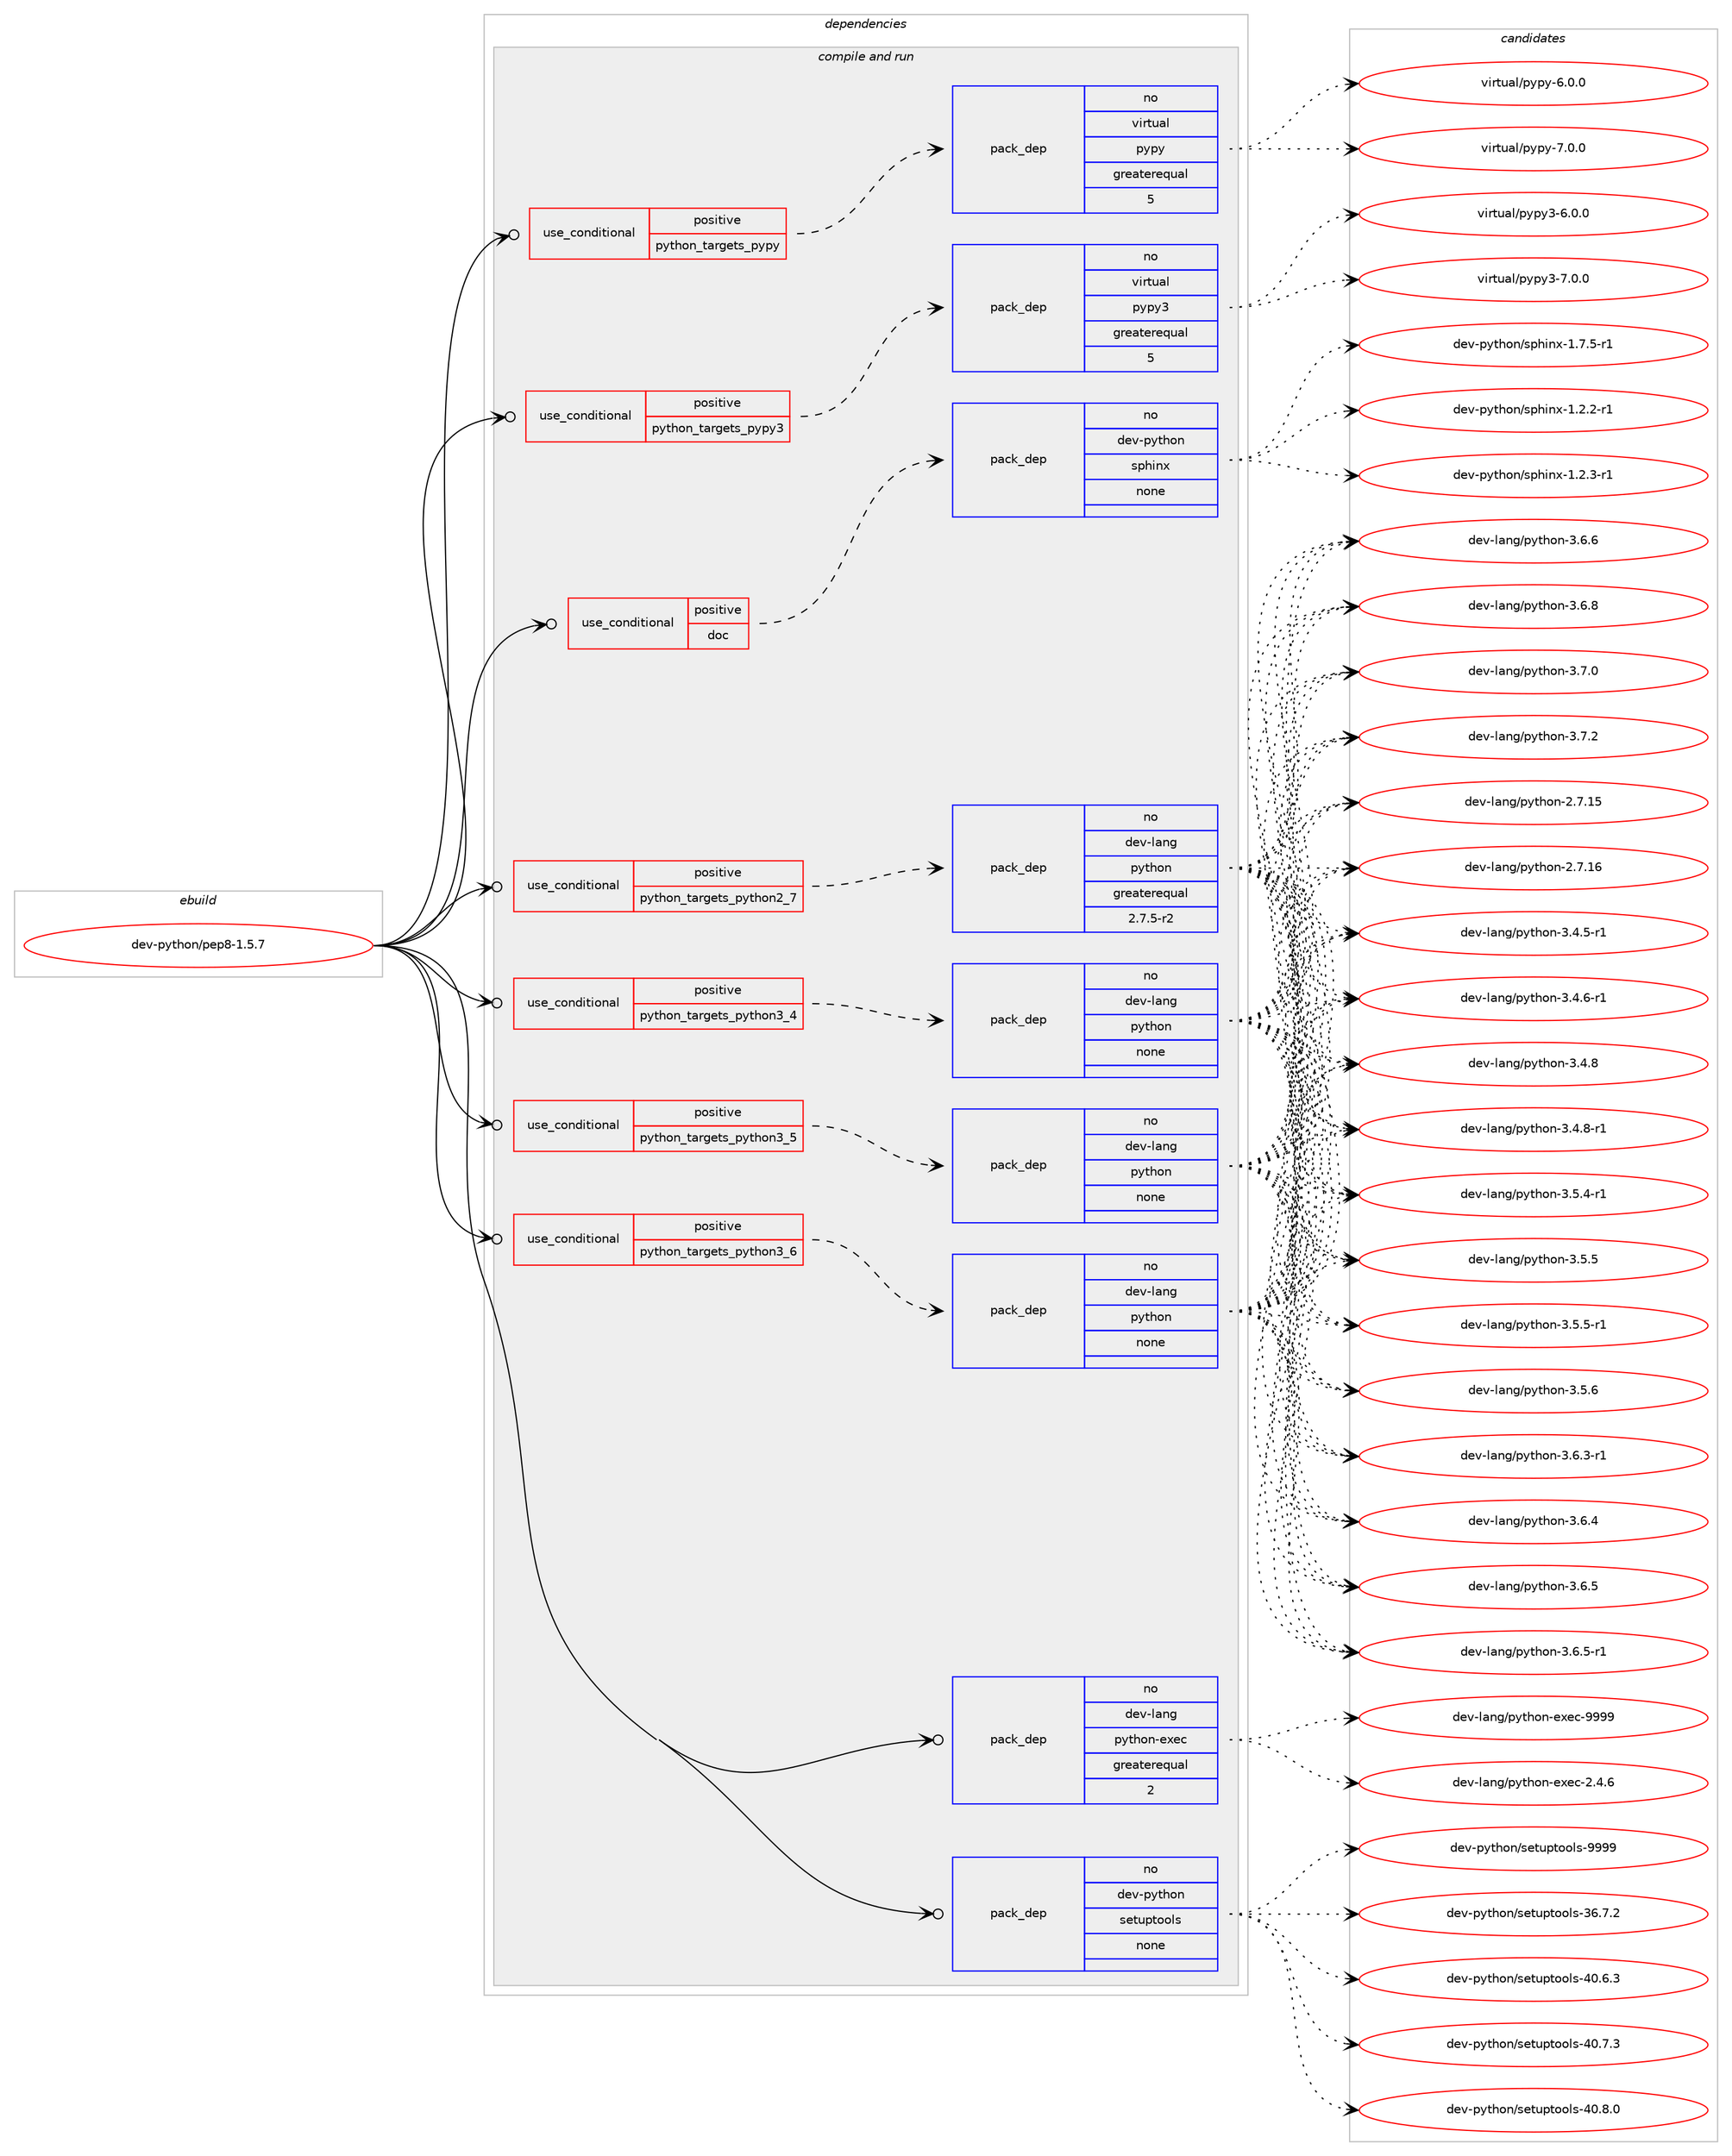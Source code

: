 digraph prolog {

# *************
# Graph options
# *************

newrank=true;
concentrate=true;
compound=true;
graph [rankdir=LR,fontname=Helvetica,fontsize=10,ranksep=1.5];#, ranksep=2.5, nodesep=0.2];
edge  [arrowhead=vee];
node  [fontname=Helvetica,fontsize=10];

# **********
# The ebuild
# **********

subgraph cluster_leftcol {
color=gray;
rank=same;
label=<<i>ebuild</i>>;
id [label="dev-python/pep8-1.5.7", color=red, width=4, href="../dev-python/pep8-1.5.7.svg"];
}

# ****************
# The dependencies
# ****************

subgraph cluster_midcol {
color=gray;
label=<<i>dependencies</i>>;
subgraph cluster_compile {
fillcolor="#eeeeee";
style=filled;
label=<<i>compile</i>>;
}
subgraph cluster_compileandrun {
fillcolor="#eeeeee";
style=filled;
label=<<i>compile and run</i>>;
subgraph cond379284 {
dependency1425158 [label=<<TABLE BORDER="0" CELLBORDER="1" CELLSPACING="0" CELLPADDING="4"><TR><TD ROWSPAN="3" CELLPADDING="10">use_conditional</TD></TR><TR><TD>positive</TD></TR><TR><TD>doc</TD></TR></TABLE>>, shape=none, color=red];
subgraph pack1022564 {
dependency1425159 [label=<<TABLE BORDER="0" CELLBORDER="1" CELLSPACING="0" CELLPADDING="4" WIDTH="220"><TR><TD ROWSPAN="6" CELLPADDING="30">pack_dep</TD></TR><TR><TD WIDTH="110">no</TD></TR><TR><TD>dev-python</TD></TR><TR><TD>sphinx</TD></TR><TR><TD>none</TD></TR><TR><TD></TD></TR></TABLE>>, shape=none, color=blue];
}
dependency1425158:e -> dependency1425159:w [weight=20,style="dashed",arrowhead="vee"];
}
id:e -> dependency1425158:w [weight=20,style="solid",arrowhead="odotvee"];
subgraph cond379285 {
dependency1425160 [label=<<TABLE BORDER="0" CELLBORDER="1" CELLSPACING="0" CELLPADDING="4"><TR><TD ROWSPAN="3" CELLPADDING="10">use_conditional</TD></TR><TR><TD>positive</TD></TR><TR><TD>python_targets_pypy</TD></TR></TABLE>>, shape=none, color=red];
subgraph pack1022565 {
dependency1425161 [label=<<TABLE BORDER="0" CELLBORDER="1" CELLSPACING="0" CELLPADDING="4" WIDTH="220"><TR><TD ROWSPAN="6" CELLPADDING="30">pack_dep</TD></TR><TR><TD WIDTH="110">no</TD></TR><TR><TD>virtual</TD></TR><TR><TD>pypy</TD></TR><TR><TD>greaterequal</TD></TR><TR><TD>5</TD></TR></TABLE>>, shape=none, color=blue];
}
dependency1425160:e -> dependency1425161:w [weight=20,style="dashed",arrowhead="vee"];
}
id:e -> dependency1425160:w [weight=20,style="solid",arrowhead="odotvee"];
subgraph cond379286 {
dependency1425162 [label=<<TABLE BORDER="0" CELLBORDER="1" CELLSPACING="0" CELLPADDING="4"><TR><TD ROWSPAN="3" CELLPADDING="10">use_conditional</TD></TR><TR><TD>positive</TD></TR><TR><TD>python_targets_pypy3</TD></TR></TABLE>>, shape=none, color=red];
subgraph pack1022566 {
dependency1425163 [label=<<TABLE BORDER="0" CELLBORDER="1" CELLSPACING="0" CELLPADDING="4" WIDTH="220"><TR><TD ROWSPAN="6" CELLPADDING="30">pack_dep</TD></TR><TR><TD WIDTH="110">no</TD></TR><TR><TD>virtual</TD></TR><TR><TD>pypy3</TD></TR><TR><TD>greaterequal</TD></TR><TR><TD>5</TD></TR></TABLE>>, shape=none, color=blue];
}
dependency1425162:e -> dependency1425163:w [weight=20,style="dashed",arrowhead="vee"];
}
id:e -> dependency1425162:w [weight=20,style="solid",arrowhead="odotvee"];
subgraph cond379287 {
dependency1425164 [label=<<TABLE BORDER="0" CELLBORDER="1" CELLSPACING="0" CELLPADDING="4"><TR><TD ROWSPAN="3" CELLPADDING="10">use_conditional</TD></TR><TR><TD>positive</TD></TR><TR><TD>python_targets_python2_7</TD></TR></TABLE>>, shape=none, color=red];
subgraph pack1022567 {
dependency1425165 [label=<<TABLE BORDER="0" CELLBORDER="1" CELLSPACING="0" CELLPADDING="4" WIDTH="220"><TR><TD ROWSPAN="6" CELLPADDING="30">pack_dep</TD></TR><TR><TD WIDTH="110">no</TD></TR><TR><TD>dev-lang</TD></TR><TR><TD>python</TD></TR><TR><TD>greaterequal</TD></TR><TR><TD>2.7.5-r2</TD></TR></TABLE>>, shape=none, color=blue];
}
dependency1425164:e -> dependency1425165:w [weight=20,style="dashed",arrowhead="vee"];
}
id:e -> dependency1425164:w [weight=20,style="solid",arrowhead="odotvee"];
subgraph cond379288 {
dependency1425166 [label=<<TABLE BORDER="0" CELLBORDER="1" CELLSPACING="0" CELLPADDING="4"><TR><TD ROWSPAN="3" CELLPADDING="10">use_conditional</TD></TR><TR><TD>positive</TD></TR><TR><TD>python_targets_python3_4</TD></TR></TABLE>>, shape=none, color=red];
subgraph pack1022568 {
dependency1425167 [label=<<TABLE BORDER="0" CELLBORDER="1" CELLSPACING="0" CELLPADDING="4" WIDTH="220"><TR><TD ROWSPAN="6" CELLPADDING="30">pack_dep</TD></TR><TR><TD WIDTH="110">no</TD></TR><TR><TD>dev-lang</TD></TR><TR><TD>python</TD></TR><TR><TD>none</TD></TR><TR><TD></TD></TR></TABLE>>, shape=none, color=blue];
}
dependency1425166:e -> dependency1425167:w [weight=20,style="dashed",arrowhead="vee"];
}
id:e -> dependency1425166:w [weight=20,style="solid",arrowhead="odotvee"];
subgraph cond379289 {
dependency1425168 [label=<<TABLE BORDER="0" CELLBORDER="1" CELLSPACING="0" CELLPADDING="4"><TR><TD ROWSPAN="3" CELLPADDING="10">use_conditional</TD></TR><TR><TD>positive</TD></TR><TR><TD>python_targets_python3_5</TD></TR></TABLE>>, shape=none, color=red];
subgraph pack1022569 {
dependency1425169 [label=<<TABLE BORDER="0" CELLBORDER="1" CELLSPACING="0" CELLPADDING="4" WIDTH="220"><TR><TD ROWSPAN="6" CELLPADDING="30">pack_dep</TD></TR><TR><TD WIDTH="110">no</TD></TR><TR><TD>dev-lang</TD></TR><TR><TD>python</TD></TR><TR><TD>none</TD></TR><TR><TD></TD></TR></TABLE>>, shape=none, color=blue];
}
dependency1425168:e -> dependency1425169:w [weight=20,style="dashed",arrowhead="vee"];
}
id:e -> dependency1425168:w [weight=20,style="solid",arrowhead="odotvee"];
subgraph cond379290 {
dependency1425170 [label=<<TABLE BORDER="0" CELLBORDER="1" CELLSPACING="0" CELLPADDING="4"><TR><TD ROWSPAN="3" CELLPADDING="10">use_conditional</TD></TR><TR><TD>positive</TD></TR><TR><TD>python_targets_python3_6</TD></TR></TABLE>>, shape=none, color=red];
subgraph pack1022570 {
dependency1425171 [label=<<TABLE BORDER="0" CELLBORDER="1" CELLSPACING="0" CELLPADDING="4" WIDTH="220"><TR><TD ROWSPAN="6" CELLPADDING="30">pack_dep</TD></TR><TR><TD WIDTH="110">no</TD></TR><TR><TD>dev-lang</TD></TR><TR><TD>python</TD></TR><TR><TD>none</TD></TR><TR><TD></TD></TR></TABLE>>, shape=none, color=blue];
}
dependency1425170:e -> dependency1425171:w [weight=20,style="dashed",arrowhead="vee"];
}
id:e -> dependency1425170:w [weight=20,style="solid",arrowhead="odotvee"];
subgraph pack1022571 {
dependency1425172 [label=<<TABLE BORDER="0" CELLBORDER="1" CELLSPACING="0" CELLPADDING="4" WIDTH="220"><TR><TD ROWSPAN="6" CELLPADDING="30">pack_dep</TD></TR><TR><TD WIDTH="110">no</TD></TR><TR><TD>dev-lang</TD></TR><TR><TD>python-exec</TD></TR><TR><TD>greaterequal</TD></TR><TR><TD>2</TD></TR></TABLE>>, shape=none, color=blue];
}
id:e -> dependency1425172:w [weight=20,style="solid",arrowhead="odotvee"];
subgraph pack1022572 {
dependency1425173 [label=<<TABLE BORDER="0" CELLBORDER="1" CELLSPACING="0" CELLPADDING="4" WIDTH="220"><TR><TD ROWSPAN="6" CELLPADDING="30">pack_dep</TD></TR><TR><TD WIDTH="110">no</TD></TR><TR><TD>dev-python</TD></TR><TR><TD>setuptools</TD></TR><TR><TD>none</TD></TR><TR><TD></TD></TR></TABLE>>, shape=none, color=blue];
}
id:e -> dependency1425173:w [weight=20,style="solid",arrowhead="odotvee"];
}
subgraph cluster_run {
fillcolor="#eeeeee";
style=filled;
label=<<i>run</i>>;
}
}

# **************
# The candidates
# **************

subgraph cluster_choices {
rank=same;
color=gray;
label=<<i>candidates</i>>;

subgraph choice1022564 {
color=black;
nodesep=1;
choice10010111845112121116104111110471151121041051101204549465046504511449 [label="dev-python/sphinx-1.2.2-r1", color=red, width=4,href="../dev-python/sphinx-1.2.2-r1.svg"];
choice10010111845112121116104111110471151121041051101204549465046514511449 [label="dev-python/sphinx-1.2.3-r1", color=red, width=4,href="../dev-python/sphinx-1.2.3-r1.svg"];
choice10010111845112121116104111110471151121041051101204549465546534511449 [label="dev-python/sphinx-1.7.5-r1", color=red, width=4,href="../dev-python/sphinx-1.7.5-r1.svg"];
dependency1425159:e -> choice10010111845112121116104111110471151121041051101204549465046504511449:w [style=dotted,weight="100"];
dependency1425159:e -> choice10010111845112121116104111110471151121041051101204549465046514511449:w [style=dotted,weight="100"];
dependency1425159:e -> choice10010111845112121116104111110471151121041051101204549465546534511449:w [style=dotted,weight="100"];
}
subgraph choice1022565 {
color=black;
nodesep=1;
choice1181051141161179710847112121112121455446484648 [label="virtual/pypy-6.0.0", color=red, width=4,href="../virtual/pypy-6.0.0.svg"];
choice1181051141161179710847112121112121455546484648 [label="virtual/pypy-7.0.0", color=red, width=4,href="../virtual/pypy-7.0.0.svg"];
dependency1425161:e -> choice1181051141161179710847112121112121455446484648:w [style=dotted,weight="100"];
dependency1425161:e -> choice1181051141161179710847112121112121455546484648:w [style=dotted,weight="100"];
}
subgraph choice1022566 {
color=black;
nodesep=1;
choice118105114116117971084711212111212151455446484648 [label="virtual/pypy3-6.0.0", color=red, width=4,href="../virtual/pypy3-6.0.0.svg"];
choice118105114116117971084711212111212151455546484648 [label="virtual/pypy3-7.0.0", color=red, width=4,href="../virtual/pypy3-7.0.0.svg"];
dependency1425163:e -> choice118105114116117971084711212111212151455446484648:w [style=dotted,weight="100"];
dependency1425163:e -> choice118105114116117971084711212111212151455546484648:w [style=dotted,weight="100"];
}
subgraph choice1022567 {
color=black;
nodesep=1;
choice10010111845108971101034711212111610411111045504655464953 [label="dev-lang/python-2.7.15", color=red, width=4,href="../dev-lang/python-2.7.15.svg"];
choice10010111845108971101034711212111610411111045504655464954 [label="dev-lang/python-2.7.16", color=red, width=4,href="../dev-lang/python-2.7.16.svg"];
choice1001011184510897110103471121211161041111104551465246534511449 [label="dev-lang/python-3.4.5-r1", color=red, width=4,href="../dev-lang/python-3.4.5-r1.svg"];
choice1001011184510897110103471121211161041111104551465246544511449 [label="dev-lang/python-3.4.6-r1", color=red, width=4,href="../dev-lang/python-3.4.6-r1.svg"];
choice100101118451089711010347112121116104111110455146524656 [label="dev-lang/python-3.4.8", color=red, width=4,href="../dev-lang/python-3.4.8.svg"];
choice1001011184510897110103471121211161041111104551465246564511449 [label="dev-lang/python-3.4.8-r1", color=red, width=4,href="../dev-lang/python-3.4.8-r1.svg"];
choice1001011184510897110103471121211161041111104551465346524511449 [label="dev-lang/python-3.5.4-r1", color=red, width=4,href="../dev-lang/python-3.5.4-r1.svg"];
choice100101118451089711010347112121116104111110455146534653 [label="dev-lang/python-3.5.5", color=red, width=4,href="../dev-lang/python-3.5.5.svg"];
choice1001011184510897110103471121211161041111104551465346534511449 [label="dev-lang/python-3.5.5-r1", color=red, width=4,href="../dev-lang/python-3.5.5-r1.svg"];
choice100101118451089711010347112121116104111110455146534654 [label="dev-lang/python-3.5.6", color=red, width=4,href="../dev-lang/python-3.5.6.svg"];
choice1001011184510897110103471121211161041111104551465446514511449 [label="dev-lang/python-3.6.3-r1", color=red, width=4,href="../dev-lang/python-3.6.3-r1.svg"];
choice100101118451089711010347112121116104111110455146544652 [label="dev-lang/python-3.6.4", color=red, width=4,href="../dev-lang/python-3.6.4.svg"];
choice100101118451089711010347112121116104111110455146544653 [label="dev-lang/python-3.6.5", color=red, width=4,href="../dev-lang/python-3.6.5.svg"];
choice1001011184510897110103471121211161041111104551465446534511449 [label="dev-lang/python-3.6.5-r1", color=red, width=4,href="../dev-lang/python-3.6.5-r1.svg"];
choice100101118451089711010347112121116104111110455146544654 [label="dev-lang/python-3.6.6", color=red, width=4,href="../dev-lang/python-3.6.6.svg"];
choice100101118451089711010347112121116104111110455146544656 [label="dev-lang/python-3.6.8", color=red, width=4,href="../dev-lang/python-3.6.8.svg"];
choice100101118451089711010347112121116104111110455146554648 [label="dev-lang/python-3.7.0", color=red, width=4,href="../dev-lang/python-3.7.0.svg"];
choice100101118451089711010347112121116104111110455146554650 [label="dev-lang/python-3.7.2", color=red, width=4,href="../dev-lang/python-3.7.2.svg"];
dependency1425165:e -> choice10010111845108971101034711212111610411111045504655464953:w [style=dotted,weight="100"];
dependency1425165:e -> choice10010111845108971101034711212111610411111045504655464954:w [style=dotted,weight="100"];
dependency1425165:e -> choice1001011184510897110103471121211161041111104551465246534511449:w [style=dotted,weight="100"];
dependency1425165:e -> choice1001011184510897110103471121211161041111104551465246544511449:w [style=dotted,weight="100"];
dependency1425165:e -> choice100101118451089711010347112121116104111110455146524656:w [style=dotted,weight="100"];
dependency1425165:e -> choice1001011184510897110103471121211161041111104551465246564511449:w [style=dotted,weight="100"];
dependency1425165:e -> choice1001011184510897110103471121211161041111104551465346524511449:w [style=dotted,weight="100"];
dependency1425165:e -> choice100101118451089711010347112121116104111110455146534653:w [style=dotted,weight="100"];
dependency1425165:e -> choice1001011184510897110103471121211161041111104551465346534511449:w [style=dotted,weight="100"];
dependency1425165:e -> choice100101118451089711010347112121116104111110455146534654:w [style=dotted,weight="100"];
dependency1425165:e -> choice1001011184510897110103471121211161041111104551465446514511449:w [style=dotted,weight="100"];
dependency1425165:e -> choice100101118451089711010347112121116104111110455146544652:w [style=dotted,weight="100"];
dependency1425165:e -> choice100101118451089711010347112121116104111110455146544653:w [style=dotted,weight="100"];
dependency1425165:e -> choice1001011184510897110103471121211161041111104551465446534511449:w [style=dotted,weight="100"];
dependency1425165:e -> choice100101118451089711010347112121116104111110455146544654:w [style=dotted,weight="100"];
dependency1425165:e -> choice100101118451089711010347112121116104111110455146544656:w [style=dotted,weight="100"];
dependency1425165:e -> choice100101118451089711010347112121116104111110455146554648:w [style=dotted,weight="100"];
dependency1425165:e -> choice100101118451089711010347112121116104111110455146554650:w [style=dotted,weight="100"];
}
subgraph choice1022568 {
color=black;
nodesep=1;
choice10010111845108971101034711212111610411111045504655464953 [label="dev-lang/python-2.7.15", color=red, width=4,href="../dev-lang/python-2.7.15.svg"];
choice10010111845108971101034711212111610411111045504655464954 [label="dev-lang/python-2.7.16", color=red, width=4,href="../dev-lang/python-2.7.16.svg"];
choice1001011184510897110103471121211161041111104551465246534511449 [label="dev-lang/python-3.4.5-r1", color=red, width=4,href="../dev-lang/python-3.4.5-r1.svg"];
choice1001011184510897110103471121211161041111104551465246544511449 [label="dev-lang/python-3.4.6-r1", color=red, width=4,href="../dev-lang/python-3.4.6-r1.svg"];
choice100101118451089711010347112121116104111110455146524656 [label="dev-lang/python-3.4.8", color=red, width=4,href="../dev-lang/python-3.4.8.svg"];
choice1001011184510897110103471121211161041111104551465246564511449 [label="dev-lang/python-3.4.8-r1", color=red, width=4,href="../dev-lang/python-3.4.8-r1.svg"];
choice1001011184510897110103471121211161041111104551465346524511449 [label="dev-lang/python-3.5.4-r1", color=red, width=4,href="../dev-lang/python-3.5.4-r1.svg"];
choice100101118451089711010347112121116104111110455146534653 [label="dev-lang/python-3.5.5", color=red, width=4,href="../dev-lang/python-3.5.5.svg"];
choice1001011184510897110103471121211161041111104551465346534511449 [label="dev-lang/python-3.5.5-r1", color=red, width=4,href="../dev-lang/python-3.5.5-r1.svg"];
choice100101118451089711010347112121116104111110455146534654 [label="dev-lang/python-3.5.6", color=red, width=4,href="../dev-lang/python-3.5.6.svg"];
choice1001011184510897110103471121211161041111104551465446514511449 [label="dev-lang/python-3.6.3-r1", color=red, width=4,href="../dev-lang/python-3.6.3-r1.svg"];
choice100101118451089711010347112121116104111110455146544652 [label="dev-lang/python-3.6.4", color=red, width=4,href="../dev-lang/python-3.6.4.svg"];
choice100101118451089711010347112121116104111110455146544653 [label="dev-lang/python-3.6.5", color=red, width=4,href="../dev-lang/python-3.6.5.svg"];
choice1001011184510897110103471121211161041111104551465446534511449 [label="dev-lang/python-3.6.5-r1", color=red, width=4,href="../dev-lang/python-3.6.5-r1.svg"];
choice100101118451089711010347112121116104111110455146544654 [label="dev-lang/python-3.6.6", color=red, width=4,href="../dev-lang/python-3.6.6.svg"];
choice100101118451089711010347112121116104111110455146544656 [label="dev-lang/python-3.6.8", color=red, width=4,href="../dev-lang/python-3.6.8.svg"];
choice100101118451089711010347112121116104111110455146554648 [label="dev-lang/python-3.7.0", color=red, width=4,href="../dev-lang/python-3.7.0.svg"];
choice100101118451089711010347112121116104111110455146554650 [label="dev-lang/python-3.7.2", color=red, width=4,href="../dev-lang/python-3.7.2.svg"];
dependency1425167:e -> choice10010111845108971101034711212111610411111045504655464953:w [style=dotted,weight="100"];
dependency1425167:e -> choice10010111845108971101034711212111610411111045504655464954:w [style=dotted,weight="100"];
dependency1425167:e -> choice1001011184510897110103471121211161041111104551465246534511449:w [style=dotted,weight="100"];
dependency1425167:e -> choice1001011184510897110103471121211161041111104551465246544511449:w [style=dotted,weight="100"];
dependency1425167:e -> choice100101118451089711010347112121116104111110455146524656:w [style=dotted,weight="100"];
dependency1425167:e -> choice1001011184510897110103471121211161041111104551465246564511449:w [style=dotted,weight="100"];
dependency1425167:e -> choice1001011184510897110103471121211161041111104551465346524511449:w [style=dotted,weight="100"];
dependency1425167:e -> choice100101118451089711010347112121116104111110455146534653:w [style=dotted,weight="100"];
dependency1425167:e -> choice1001011184510897110103471121211161041111104551465346534511449:w [style=dotted,weight="100"];
dependency1425167:e -> choice100101118451089711010347112121116104111110455146534654:w [style=dotted,weight="100"];
dependency1425167:e -> choice1001011184510897110103471121211161041111104551465446514511449:w [style=dotted,weight="100"];
dependency1425167:e -> choice100101118451089711010347112121116104111110455146544652:w [style=dotted,weight="100"];
dependency1425167:e -> choice100101118451089711010347112121116104111110455146544653:w [style=dotted,weight="100"];
dependency1425167:e -> choice1001011184510897110103471121211161041111104551465446534511449:w [style=dotted,weight="100"];
dependency1425167:e -> choice100101118451089711010347112121116104111110455146544654:w [style=dotted,weight="100"];
dependency1425167:e -> choice100101118451089711010347112121116104111110455146544656:w [style=dotted,weight="100"];
dependency1425167:e -> choice100101118451089711010347112121116104111110455146554648:w [style=dotted,weight="100"];
dependency1425167:e -> choice100101118451089711010347112121116104111110455146554650:w [style=dotted,weight="100"];
}
subgraph choice1022569 {
color=black;
nodesep=1;
choice10010111845108971101034711212111610411111045504655464953 [label="dev-lang/python-2.7.15", color=red, width=4,href="../dev-lang/python-2.7.15.svg"];
choice10010111845108971101034711212111610411111045504655464954 [label="dev-lang/python-2.7.16", color=red, width=4,href="../dev-lang/python-2.7.16.svg"];
choice1001011184510897110103471121211161041111104551465246534511449 [label="dev-lang/python-3.4.5-r1", color=red, width=4,href="../dev-lang/python-3.4.5-r1.svg"];
choice1001011184510897110103471121211161041111104551465246544511449 [label="dev-lang/python-3.4.6-r1", color=red, width=4,href="../dev-lang/python-3.4.6-r1.svg"];
choice100101118451089711010347112121116104111110455146524656 [label="dev-lang/python-3.4.8", color=red, width=4,href="../dev-lang/python-3.4.8.svg"];
choice1001011184510897110103471121211161041111104551465246564511449 [label="dev-lang/python-3.4.8-r1", color=red, width=4,href="../dev-lang/python-3.4.8-r1.svg"];
choice1001011184510897110103471121211161041111104551465346524511449 [label="dev-lang/python-3.5.4-r1", color=red, width=4,href="../dev-lang/python-3.5.4-r1.svg"];
choice100101118451089711010347112121116104111110455146534653 [label="dev-lang/python-3.5.5", color=red, width=4,href="../dev-lang/python-3.5.5.svg"];
choice1001011184510897110103471121211161041111104551465346534511449 [label="dev-lang/python-3.5.5-r1", color=red, width=4,href="../dev-lang/python-3.5.5-r1.svg"];
choice100101118451089711010347112121116104111110455146534654 [label="dev-lang/python-3.5.6", color=red, width=4,href="../dev-lang/python-3.5.6.svg"];
choice1001011184510897110103471121211161041111104551465446514511449 [label="dev-lang/python-3.6.3-r1", color=red, width=4,href="../dev-lang/python-3.6.3-r1.svg"];
choice100101118451089711010347112121116104111110455146544652 [label="dev-lang/python-3.6.4", color=red, width=4,href="../dev-lang/python-3.6.4.svg"];
choice100101118451089711010347112121116104111110455146544653 [label="dev-lang/python-3.6.5", color=red, width=4,href="../dev-lang/python-3.6.5.svg"];
choice1001011184510897110103471121211161041111104551465446534511449 [label="dev-lang/python-3.6.5-r1", color=red, width=4,href="../dev-lang/python-3.6.5-r1.svg"];
choice100101118451089711010347112121116104111110455146544654 [label="dev-lang/python-3.6.6", color=red, width=4,href="../dev-lang/python-3.6.6.svg"];
choice100101118451089711010347112121116104111110455146544656 [label="dev-lang/python-3.6.8", color=red, width=4,href="../dev-lang/python-3.6.8.svg"];
choice100101118451089711010347112121116104111110455146554648 [label="dev-lang/python-3.7.0", color=red, width=4,href="../dev-lang/python-3.7.0.svg"];
choice100101118451089711010347112121116104111110455146554650 [label="dev-lang/python-3.7.2", color=red, width=4,href="../dev-lang/python-3.7.2.svg"];
dependency1425169:e -> choice10010111845108971101034711212111610411111045504655464953:w [style=dotted,weight="100"];
dependency1425169:e -> choice10010111845108971101034711212111610411111045504655464954:w [style=dotted,weight="100"];
dependency1425169:e -> choice1001011184510897110103471121211161041111104551465246534511449:w [style=dotted,weight="100"];
dependency1425169:e -> choice1001011184510897110103471121211161041111104551465246544511449:w [style=dotted,weight="100"];
dependency1425169:e -> choice100101118451089711010347112121116104111110455146524656:w [style=dotted,weight="100"];
dependency1425169:e -> choice1001011184510897110103471121211161041111104551465246564511449:w [style=dotted,weight="100"];
dependency1425169:e -> choice1001011184510897110103471121211161041111104551465346524511449:w [style=dotted,weight="100"];
dependency1425169:e -> choice100101118451089711010347112121116104111110455146534653:w [style=dotted,weight="100"];
dependency1425169:e -> choice1001011184510897110103471121211161041111104551465346534511449:w [style=dotted,weight="100"];
dependency1425169:e -> choice100101118451089711010347112121116104111110455146534654:w [style=dotted,weight="100"];
dependency1425169:e -> choice1001011184510897110103471121211161041111104551465446514511449:w [style=dotted,weight="100"];
dependency1425169:e -> choice100101118451089711010347112121116104111110455146544652:w [style=dotted,weight="100"];
dependency1425169:e -> choice100101118451089711010347112121116104111110455146544653:w [style=dotted,weight="100"];
dependency1425169:e -> choice1001011184510897110103471121211161041111104551465446534511449:w [style=dotted,weight="100"];
dependency1425169:e -> choice100101118451089711010347112121116104111110455146544654:w [style=dotted,weight="100"];
dependency1425169:e -> choice100101118451089711010347112121116104111110455146544656:w [style=dotted,weight="100"];
dependency1425169:e -> choice100101118451089711010347112121116104111110455146554648:w [style=dotted,weight="100"];
dependency1425169:e -> choice100101118451089711010347112121116104111110455146554650:w [style=dotted,weight="100"];
}
subgraph choice1022570 {
color=black;
nodesep=1;
choice10010111845108971101034711212111610411111045504655464953 [label="dev-lang/python-2.7.15", color=red, width=4,href="../dev-lang/python-2.7.15.svg"];
choice10010111845108971101034711212111610411111045504655464954 [label="dev-lang/python-2.7.16", color=red, width=4,href="../dev-lang/python-2.7.16.svg"];
choice1001011184510897110103471121211161041111104551465246534511449 [label="dev-lang/python-3.4.5-r1", color=red, width=4,href="../dev-lang/python-3.4.5-r1.svg"];
choice1001011184510897110103471121211161041111104551465246544511449 [label="dev-lang/python-3.4.6-r1", color=red, width=4,href="../dev-lang/python-3.4.6-r1.svg"];
choice100101118451089711010347112121116104111110455146524656 [label="dev-lang/python-3.4.8", color=red, width=4,href="../dev-lang/python-3.4.8.svg"];
choice1001011184510897110103471121211161041111104551465246564511449 [label="dev-lang/python-3.4.8-r1", color=red, width=4,href="../dev-lang/python-3.4.8-r1.svg"];
choice1001011184510897110103471121211161041111104551465346524511449 [label="dev-lang/python-3.5.4-r1", color=red, width=4,href="../dev-lang/python-3.5.4-r1.svg"];
choice100101118451089711010347112121116104111110455146534653 [label="dev-lang/python-3.5.5", color=red, width=4,href="../dev-lang/python-3.5.5.svg"];
choice1001011184510897110103471121211161041111104551465346534511449 [label="dev-lang/python-3.5.5-r1", color=red, width=4,href="../dev-lang/python-3.5.5-r1.svg"];
choice100101118451089711010347112121116104111110455146534654 [label="dev-lang/python-3.5.6", color=red, width=4,href="../dev-lang/python-3.5.6.svg"];
choice1001011184510897110103471121211161041111104551465446514511449 [label="dev-lang/python-3.6.3-r1", color=red, width=4,href="../dev-lang/python-3.6.3-r1.svg"];
choice100101118451089711010347112121116104111110455146544652 [label="dev-lang/python-3.6.4", color=red, width=4,href="../dev-lang/python-3.6.4.svg"];
choice100101118451089711010347112121116104111110455146544653 [label="dev-lang/python-3.6.5", color=red, width=4,href="../dev-lang/python-3.6.5.svg"];
choice1001011184510897110103471121211161041111104551465446534511449 [label="dev-lang/python-3.6.5-r1", color=red, width=4,href="../dev-lang/python-3.6.5-r1.svg"];
choice100101118451089711010347112121116104111110455146544654 [label="dev-lang/python-3.6.6", color=red, width=4,href="../dev-lang/python-3.6.6.svg"];
choice100101118451089711010347112121116104111110455146544656 [label="dev-lang/python-3.6.8", color=red, width=4,href="../dev-lang/python-3.6.8.svg"];
choice100101118451089711010347112121116104111110455146554648 [label="dev-lang/python-3.7.0", color=red, width=4,href="../dev-lang/python-3.7.0.svg"];
choice100101118451089711010347112121116104111110455146554650 [label="dev-lang/python-3.7.2", color=red, width=4,href="../dev-lang/python-3.7.2.svg"];
dependency1425171:e -> choice10010111845108971101034711212111610411111045504655464953:w [style=dotted,weight="100"];
dependency1425171:e -> choice10010111845108971101034711212111610411111045504655464954:w [style=dotted,weight="100"];
dependency1425171:e -> choice1001011184510897110103471121211161041111104551465246534511449:w [style=dotted,weight="100"];
dependency1425171:e -> choice1001011184510897110103471121211161041111104551465246544511449:w [style=dotted,weight="100"];
dependency1425171:e -> choice100101118451089711010347112121116104111110455146524656:w [style=dotted,weight="100"];
dependency1425171:e -> choice1001011184510897110103471121211161041111104551465246564511449:w [style=dotted,weight="100"];
dependency1425171:e -> choice1001011184510897110103471121211161041111104551465346524511449:w [style=dotted,weight="100"];
dependency1425171:e -> choice100101118451089711010347112121116104111110455146534653:w [style=dotted,weight="100"];
dependency1425171:e -> choice1001011184510897110103471121211161041111104551465346534511449:w [style=dotted,weight="100"];
dependency1425171:e -> choice100101118451089711010347112121116104111110455146534654:w [style=dotted,weight="100"];
dependency1425171:e -> choice1001011184510897110103471121211161041111104551465446514511449:w [style=dotted,weight="100"];
dependency1425171:e -> choice100101118451089711010347112121116104111110455146544652:w [style=dotted,weight="100"];
dependency1425171:e -> choice100101118451089711010347112121116104111110455146544653:w [style=dotted,weight="100"];
dependency1425171:e -> choice1001011184510897110103471121211161041111104551465446534511449:w [style=dotted,weight="100"];
dependency1425171:e -> choice100101118451089711010347112121116104111110455146544654:w [style=dotted,weight="100"];
dependency1425171:e -> choice100101118451089711010347112121116104111110455146544656:w [style=dotted,weight="100"];
dependency1425171:e -> choice100101118451089711010347112121116104111110455146554648:w [style=dotted,weight="100"];
dependency1425171:e -> choice100101118451089711010347112121116104111110455146554650:w [style=dotted,weight="100"];
}
subgraph choice1022571 {
color=black;
nodesep=1;
choice1001011184510897110103471121211161041111104510112010199455046524654 [label="dev-lang/python-exec-2.4.6", color=red, width=4,href="../dev-lang/python-exec-2.4.6.svg"];
choice10010111845108971101034711212111610411111045101120101994557575757 [label="dev-lang/python-exec-9999", color=red, width=4,href="../dev-lang/python-exec-9999.svg"];
dependency1425172:e -> choice1001011184510897110103471121211161041111104510112010199455046524654:w [style=dotted,weight="100"];
dependency1425172:e -> choice10010111845108971101034711212111610411111045101120101994557575757:w [style=dotted,weight="100"];
}
subgraph choice1022572 {
color=black;
nodesep=1;
choice100101118451121211161041111104711510111611711211611111110811545515446554650 [label="dev-python/setuptools-36.7.2", color=red, width=4,href="../dev-python/setuptools-36.7.2.svg"];
choice100101118451121211161041111104711510111611711211611111110811545524846544651 [label="dev-python/setuptools-40.6.3", color=red, width=4,href="../dev-python/setuptools-40.6.3.svg"];
choice100101118451121211161041111104711510111611711211611111110811545524846554651 [label="dev-python/setuptools-40.7.3", color=red, width=4,href="../dev-python/setuptools-40.7.3.svg"];
choice100101118451121211161041111104711510111611711211611111110811545524846564648 [label="dev-python/setuptools-40.8.0", color=red, width=4,href="../dev-python/setuptools-40.8.0.svg"];
choice10010111845112121116104111110471151011161171121161111111081154557575757 [label="dev-python/setuptools-9999", color=red, width=4,href="../dev-python/setuptools-9999.svg"];
dependency1425173:e -> choice100101118451121211161041111104711510111611711211611111110811545515446554650:w [style=dotted,weight="100"];
dependency1425173:e -> choice100101118451121211161041111104711510111611711211611111110811545524846544651:w [style=dotted,weight="100"];
dependency1425173:e -> choice100101118451121211161041111104711510111611711211611111110811545524846554651:w [style=dotted,weight="100"];
dependency1425173:e -> choice100101118451121211161041111104711510111611711211611111110811545524846564648:w [style=dotted,weight="100"];
dependency1425173:e -> choice10010111845112121116104111110471151011161171121161111111081154557575757:w [style=dotted,weight="100"];
}
}

}
